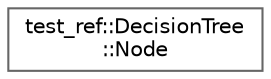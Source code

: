 digraph "类继承关系图"
{
 // LATEX_PDF_SIZE
  bgcolor="transparent";
  edge [fontname=Helvetica,fontsize=10,labelfontname=Helvetica,labelfontsize=10];
  node [fontname=Helvetica,fontsize=10,shape=box,height=0.2,width=0.4];
  rankdir="LR";
  Node0 [id="Node000000",label="test_ref::DecisionTree\l::Node",height=0.2,width=0.4,color="grey40", fillcolor="white", style="filled",URL="$structtest__ref_1_1_decision_tree_1_1_node.html",tooltip=" "];
}
